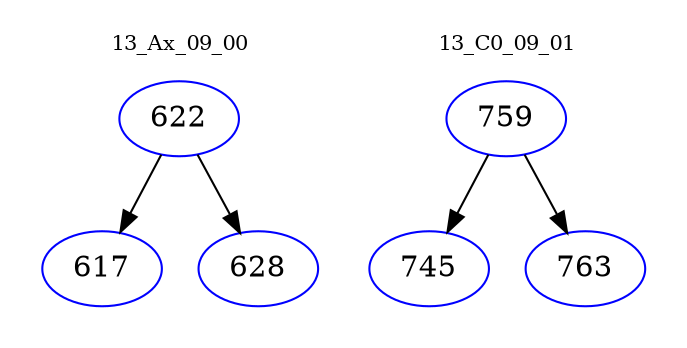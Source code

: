 digraph{
subgraph cluster_0 {
color = white
label = "13_Ax_09_00";
fontsize=10;
T0_622 [label="622", color="blue"]
T0_622 -> T0_617 [color="black"]
T0_617 [label="617", color="blue"]
T0_622 -> T0_628 [color="black"]
T0_628 [label="628", color="blue"]
}
subgraph cluster_1 {
color = white
label = "13_C0_09_01";
fontsize=10;
T1_759 [label="759", color="blue"]
T1_759 -> T1_745 [color="black"]
T1_745 [label="745", color="blue"]
T1_759 -> T1_763 [color="black"]
T1_763 [label="763", color="blue"]
}
}
